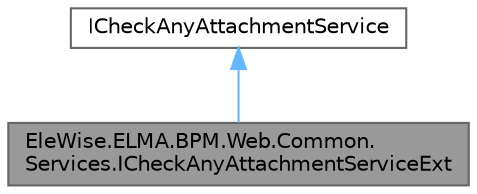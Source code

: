 digraph "EleWise.ELMA.BPM.Web.Common.Services.ICheckAnyAttachmentServiceExt"
{
 // LATEX_PDF_SIZE
  bgcolor="transparent";
  edge [fontname=Helvetica,fontsize=10,labelfontname=Helvetica,labelfontsize=10];
  node [fontname=Helvetica,fontsize=10,shape=box,height=0.2,width=0.4];
  Node1 [id="Node000001",label="EleWise.ELMA.BPM.Web.Common.\lServices.ICheckAnyAttachmentServiceExt",height=0.2,width=0.4,color="gray40", fillcolor="grey60", style="filled", fontcolor="black",tooltip="Сервис для проверки наличия вложений в объект"];
  Node2 -> Node1 [id="edge1_Node000001_Node000002",dir="back",color="steelblue1",style="solid",tooltip=" "];
  Node2 [id="Node000002",label="ICheckAnyAttachmentService",height=0.2,width=0.4,color="gray40", fillcolor="white", style="filled",URL="$interface_ele_wise_1_1_e_l_m_a_1_1_b_p_m_1_1_web_1_1_common_1_1_services_1_1_i_check_any_attachment_service.html",tooltip="Сервис для проверки наличия вложений в объект"];
}
